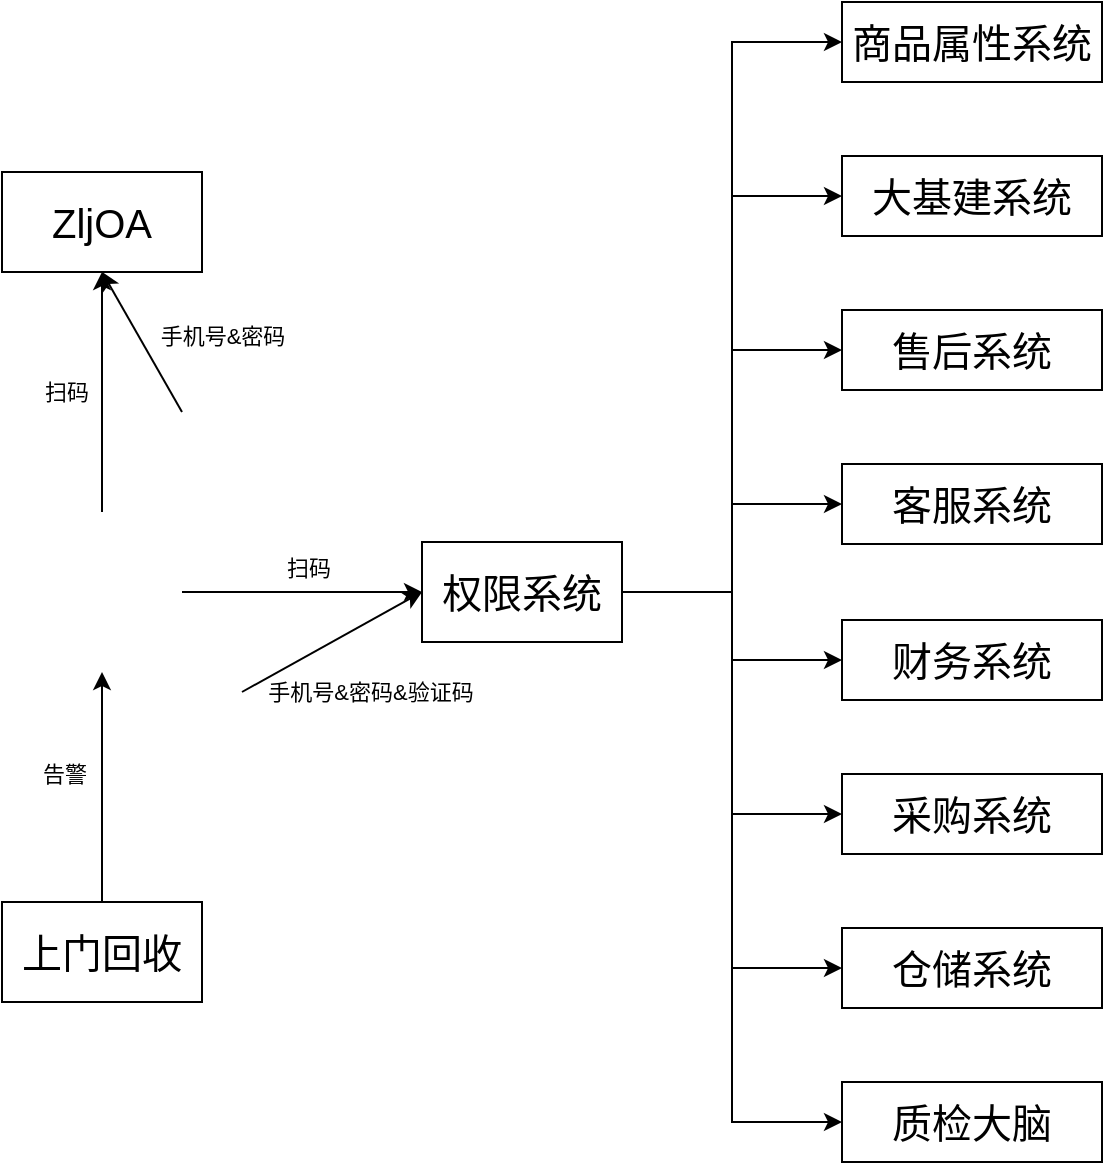 <mxfile version="14.2.7" type="github">
  <diagram id="au6omi89W53Fvpq4aFKy" name="Page-1">
    <mxGraphModel dx="892" dy="591" grid="1" gridSize="10" guides="1" tooltips="1" connect="1" arrows="1" fold="1" page="1" pageScale="1" pageWidth="827" pageHeight="1169" math="0" shadow="0">
      <root>
        <mxCell id="0" />
        <mxCell id="1" parent="0" />
        <mxCell id="OwF7ncWp0xC5rFj_o9zv-11" style="edgeStyle=orthogonalEdgeStyle;rounded=0;orthogonalLoop=1;jettySize=auto;html=1;entryX=0.5;entryY=1;entryDx=0;entryDy=0;" edge="1" parent="1" source="OwF7ncWp0xC5rFj_o9zv-1" target="OwF7ncWp0xC5rFj_o9zv-4">
          <mxGeometry relative="1" as="geometry" />
        </mxCell>
        <mxCell id="OwF7ncWp0xC5rFj_o9zv-12" value="扫码" style="edgeLabel;html=1;align=center;verticalAlign=middle;resizable=0;points=[];" vertex="1" connectable="0" parent="OwF7ncWp0xC5rFj_o9zv-11">
          <mxGeometry x="-0.067" y="-2" relative="1" as="geometry">
            <mxPoint x="-20" y="-4" as="offset" />
          </mxGeometry>
        </mxCell>
        <mxCell id="OwF7ncWp0xC5rFj_o9zv-13" style="edgeStyle=orthogonalEdgeStyle;rounded=0;orthogonalLoop=1;jettySize=auto;html=1;entryX=0;entryY=0.5;entryDx=0;entryDy=0;" edge="1" parent="1" source="OwF7ncWp0xC5rFj_o9zv-1" target="OwF7ncWp0xC5rFj_o9zv-3">
          <mxGeometry relative="1" as="geometry" />
        </mxCell>
        <mxCell id="OwF7ncWp0xC5rFj_o9zv-1" value="" style="shape=image;verticalLabelPosition=bottom;labelBackgroundColor=#ffffff;verticalAlign=top;aspect=fixed;imageAspect=0;image=https://dss0.bdstatic.com/-0U0bnSm1A5BphGlnYG/tam-ogel/4c425dfb0b604ccc2ab180a0c4a595d9_121_121.jpg;" vertex="1" parent="1">
          <mxGeometry x="130" y="340" width="80" height="80" as="geometry" />
        </mxCell>
        <mxCell id="OwF7ncWp0xC5rFj_o9zv-15" style="edgeStyle=orthogonalEdgeStyle;rounded=0;orthogonalLoop=1;jettySize=auto;html=1;exitX=1;exitY=0.5;exitDx=0;exitDy=0;entryX=0;entryY=0.5;entryDx=0;entryDy=0;" edge="1" parent="1" source="OwF7ncWp0xC5rFj_o9zv-3" target="OwF7ncWp0xC5rFj_o9zv-5">
          <mxGeometry relative="1" as="geometry" />
        </mxCell>
        <mxCell id="OwF7ncWp0xC5rFj_o9zv-16" style="edgeStyle=orthogonalEdgeStyle;rounded=0;orthogonalLoop=1;jettySize=auto;html=1;entryX=0;entryY=0.5;entryDx=0;entryDy=0;" edge="1" parent="1" source="OwF7ncWp0xC5rFj_o9zv-3" target="OwF7ncWp0xC5rFj_o9zv-6">
          <mxGeometry relative="1" as="geometry" />
        </mxCell>
        <mxCell id="OwF7ncWp0xC5rFj_o9zv-17" style="edgeStyle=orthogonalEdgeStyle;rounded=0;orthogonalLoop=1;jettySize=auto;html=1;entryX=0;entryY=0.5;entryDx=0;entryDy=0;" edge="1" parent="1" source="OwF7ncWp0xC5rFj_o9zv-3" target="OwF7ncWp0xC5rFj_o9zv-7">
          <mxGeometry relative="1" as="geometry" />
        </mxCell>
        <mxCell id="OwF7ncWp0xC5rFj_o9zv-18" style="edgeStyle=orthogonalEdgeStyle;rounded=0;orthogonalLoop=1;jettySize=auto;html=1;entryX=0;entryY=0.5;entryDx=0;entryDy=0;" edge="1" parent="1" source="OwF7ncWp0xC5rFj_o9zv-3" target="OwF7ncWp0xC5rFj_o9zv-8">
          <mxGeometry relative="1" as="geometry" />
        </mxCell>
        <mxCell id="OwF7ncWp0xC5rFj_o9zv-19" style="edgeStyle=orthogonalEdgeStyle;rounded=0;orthogonalLoop=1;jettySize=auto;html=1;entryX=0;entryY=0.5;entryDx=0;entryDy=0;" edge="1" parent="1" source="OwF7ncWp0xC5rFj_o9zv-3" target="OwF7ncWp0xC5rFj_o9zv-9">
          <mxGeometry relative="1" as="geometry" />
        </mxCell>
        <mxCell id="OwF7ncWp0xC5rFj_o9zv-20" style="edgeStyle=orthogonalEdgeStyle;rounded=0;orthogonalLoop=1;jettySize=auto;html=1;entryX=0;entryY=0.5;entryDx=0;entryDy=0;" edge="1" parent="1" source="OwF7ncWp0xC5rFj_o9zv-3" target="OwF7ncWp0xC5rFj_o9zv-10">
          <mxGeometry relative="1" as="geometry" />
        </mxCell>
        <mxCell id="OwF7ncWp0xC5rFj_o9zv-30" style="edgeStyle=orthogonalEdgeStyle;rounded=0;orthogonalLoop=1;jettySize=auto;html=1;entryX=0;entryY=0.5;entryDx=0;entryDy=0;" edge="1" parent="1" source="OwF7ncWp0xC5rFj_o9zv-3" target="OwF7ncWp0xC5rFj_o9zv-28">
          <mxGeometry relative="1" as="geometry" />
        </mxCell>
        <mxCell id="OwF7ncWp0xC5rFj_o9zv-31" style="edgeStyle=orthogonalEdgeStyle;rounded=0;orthogonalLoop=1;jettySize=auto;html=1;entryX=0;entryY=0.5;entryDx=0;entryDy=0;" edge="1" parent="1" source="OwF7ncWp0xC5rFj_o9zv-3" target="OwF7ncWp0xC5rFj_o9zv-29">
          <mxGeometry relative="1" as="geometry" />
        </mxCell>
        <mxCell id="OwF7ncWp0xC5rFj_o9zv-3" value="&lt;font style=&quot;font-size: 20px&quot;&gt;权限系统&lt;/font&gt;" style="rounded=0;whiteSpace=wrap;html=1;" vertex="1" parent="1">
          <mxGeometry x="330" y="355" width="100" height="50" as="geometry" />
        </mxCell>
        <mxCell id="OwF7ncWp0xC5rFj_o9zv-4" value="&lt;font style=&quot;font-size: 20px&quot;&gt;ZljOA&lt;/font&gt;" style="rounded=0;whiteSpace=wrap;html=1;" vertex="1" parent="1">
          <mxGeometry x="120" y="170" width="100" height="50" as="geometry" />
        </mxCell>
        <mxCell id="OwF7ncWp0xC5rFj_o9zv-5" value="&lt;font style=&quot;font-size: 20px&quot;&gt;商品属性系统&lt;/font&gt;" style="rounded=0;whiteSpace=wrap;html=1;" vertex="1" parent="1">
          <mxGeometry x="540" y="85" width="130" height="40" as="geometry" />
        </mxCell>
        <mxCell id="OwF7ncWp0xC5rFj_o9zv-6" value="&lt;font style=&quot;font-size: 20px&quot;&gt;大基建系统&lt;/font&gt;" style="rounded=0;whiteSpace=wrap;html=1;" vertex="1" parent="1">
          <mxGeometry x="540" y="162" width="130" height="40" as="geometry" />
        </mxCell>
        <mxCell id="OwF7ncWp0xC5rFj_o9zv-7" value="&lt;font style=&quot;font-size: 20px&quot;&gt;售后系统&lt;/font&gt;" style="rounded=0;whiteSpace=wrap;html=1;" vertex="1" parent="1">
          <mxGeometry x="540" y="239" width="130" height="40" as="geometry" />
        </mxCell>
        <mxCell id="OwF7ncWp0xC5rFj_o9zv-8" value="&lt;font style=&quot;font-size: 20px&quot;&gt;客服系统&lt;/font&gt;" style="rounded=0;whiteSpace=wrap;html=1;" vertex="1" parent="1">
          <mxGeometry x="540" y="316" width="130" height="40" as="geometry" />
        </mxCell>
        <mxCell id="OwF7ncWp0xC5rFj_o9zv-9" value="&lt;font style=&quot;font-size: 20px&quot;&gt;财务系统&lt;/font&gt;" style="rounded=0;whiteSpace=wrap;html=1;" vertex="1" parent="1">
          <mxGeometry x="540" y="394" width="130" height="40" as="geometry" />
        </mxCell>
        <mxCell id="OwF7ncWp0xC5rFj_o9zv-10" value="&lt;font style=&quot;font-size: 20px&quot;&gt;采购系统&lt;/font&gt;" style="rounded=0;whiteSpace=wrap;html=1;" vertex="1" parent="1">
          <mxGeometry x="540" y="471" width="130" height="40" as="geometry" />
        </mxCell>
        <mxCell id="OwF7ncWp0xC5rFj_o9zv-14" value="扫码" style="edgeLabel;html=1;align=center;verticalAlign=middle;resizable=0;points=[];" vertex="1" connectable="0" parent="1">
          <mxGeometry x="162" y="290" as="geometry">
            <mxPoint x="111" y="78" as="offset" />
          </mxGeometry>
        </mxCell>
        <mxCell id="OwF7ncWp0xC5rFj_o9zv-21" value="" style="endArrow=classic;html=1;entryX=0.5;entryY=1;entryDx=0;entryDy=0;" edge="1" parent="1" target="OwF7ncWp0xC5rFj_o9zv-4">
          <mxGeometry width="50" height="50" relative="1" as="geometry">
            <mxPoint x="210" y="290" as="sourcePoint" />
            <mxPoint x="110" y="260" as="targetPoint" />
          </mxGeometry>
        </mxCell>
        <mxCell id="OwF7ncWp0xC5rFj_o9zv-22" value="手机号&amp;amp;密码" style="edgeLabel;html=1;align=center;verticalAlign=middle;resizable=0;points=[];" vertex="1" connectable="0" parent="OwF7ncWp0xC5rFj_o9zv-21">
          <mxGeometry x="0.065" y="-1" relative="1" as="geometry">
            <mxPoint x="40.47" as="offset" />
          </mxGeometry>
        </mxCell>
        <mxCell id="OwF7ncWp0xC5rFj_o9zv-23" value="" style="endArrow=classic;html=1;entryX=0;entryY=0.5;entryDx=0;entryDy=0;" edge="1" parent="1" target="OwF7ncWp0xC5rFj_o9zv-3">
          <mxGeometry width="50" height="50" relative="1" as="geometry">
            <mxPoint x="240" y="430" as="sourcePoint" />
            <mxPoint x="180" y="230" as="targetPoint" />
          </mxGeometry>
        </mxCell>
        <mxCell id="OwF7ncWp0xC5rFj_o9zv-24" value="手机号&amp;amp;密码&amp;amp;验证码" style="edgeLabel;html=1;align=center;verticalAlign=middle;resizable=0;points=[];" vertex="1" connectable="0" parent="OwF7ncWp0xC5rFj_o9zv-23">
          <mxGeometry x="0.065" y="-1" relative="1" as="geometry">
            <mxPoint x="15.44" y="25.84" as="offset" />
          </mxGeometry>
        </mxCell>
        <mxCell id="OwF7ncWp0xC5rFj_o9zv-26" style="edgeStyle=orthogonalEdgeStyle;rounded=0;orthogonalLoop=1;jettySize=auto;html=1;exitX=0.5;exitY=0;exitDx=0;exitDy=0;entryX=0.5;entryY=1;entryDx=0;entryDy=0;" edge="1" parent="1" source="OwF7ncWp0xC5rFj_o9zv-25" target="OwF7ncWp0xC5rFj_o9zv-1">
          <mxGeometry relative="1" as="geometry" />
        </mxCell>
        <mxCell id="OwF7ncWp0xC5rFj_o9zv-27" value="告警" style="edgeLabel;html=1;align=center;verticalAlign=middle;resizable=0;points=[];" vertex="1" connectable="0" parent="OwF7ncWp0xC5rFj_o9zv-26">
          <mxGeometry x="0.113" relative="1" as="geometry">
            <mxPoint x="-19" as="offset" />
          </mxGeometry>
        </mxCell>
        <mxCell id="OwF7ncWp0xC5rFj_o9zv-25" value="&lt;font style=&quot;font-size: 20px&quot;&gt;上门回收&lt;/font&gt;" style="rounded=0;whiteSpace=wrap;html=1;" vertex="1" parent="1">
          <mxGeometry x="120" y="535" width="100" height="50" as="geometry" />
        </mxCell>
        <mxCell id="OwF7ncWp0xC5rFj_o9zv-28" value="&lt;span style=&quot;font-size: 20px&quot;&gt;仓储系统&lt;/span&gt;" style="rounded=0;whiteSpace=wrap;html=1;" vertex="1" parent="1">
          <mxGeometry x="540" y="548" width="130" height="40" as="geometry" />
        </mxCell>
        <mxCell id="OwF7ncWp0xC5rFj_o9zv-29" value="&lt;span style=&quot;font-size: 20px&quot;&gt;质检大脑&lt;/span&gt;" style="rounded=0;whiteSpace=wrap;html=1;" vertex="1" parent="1">
          <mxGeometry x="540" y="625" width="130" height="40" as="geometry" />
        </mxCell>
      </root>
    </mxGraphModel>
  </diagram>
</mxfile>
